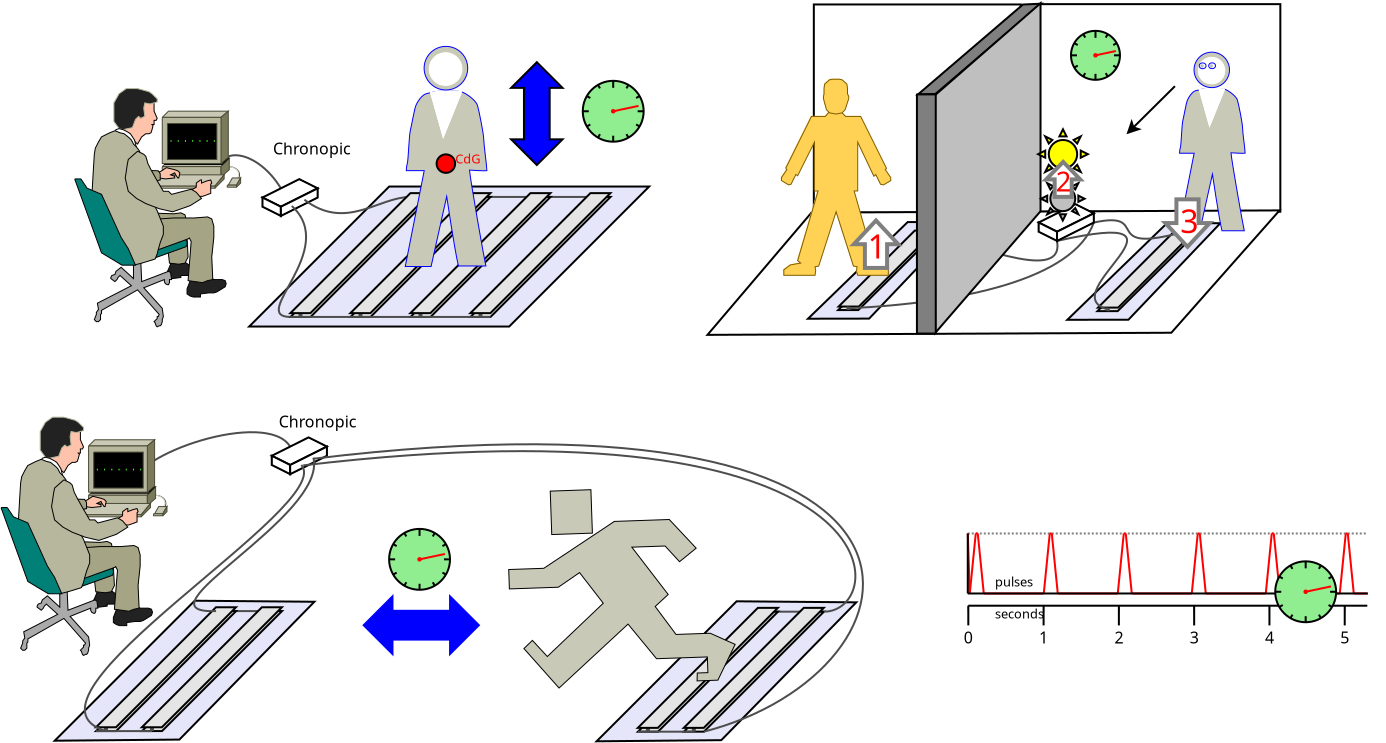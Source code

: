 <?xml version="1.0" encoding="UTF-8"?>
<dia:diagram xmlns:dia="http://www.lysator.liu.se/~alla/dia/">
  <dia:layer name="Fons" visible="true">
    <dia:group>
      <dia:object type="chronogram - reference" version="0" id="O0">
        <dia:attribute name="obj_pos">
          <dia:point val="57.084,29.579"/>
        </dia:attribute>
        <dia:attribute name="obj_bb">
          <dia:rectangle val="56.16,29.529;77.96,31.616"/>
        </dia:attribute>
        <dia:attribute name="elem_corner">
          <dia:point val="57.084,29.579"/>
        </dia:attribute>
        <dia:attribute name="elem_width">
          <dia:real val="19.95"/>
        </dia:attribute>
        <dia:attribute name="elem_height">
          <dia:real val="0.986"/>
        </dia:attribute>
        <dia:attribute name="start_time">
          <dia:real val="0"/>
        </dia:attribute>
        <dia:attribute name="end_time">
          <dia:real val="5.3"/>
        </dia:attribute>
        <dia:attribute name="time_step">
          <dia:real val="1"/>
        </dia:attribute>
        <dia:attribute name="time_lstep">
          <dia:real val="1"/>
        </dia:attribute>
        <dia:attribute name="color">
          <dia:color val="#000000"/>
        </dia:attribute>
        <dia:attribute name="main_lwidth">
          <dia:real val="0.1"/>
        </dia:attribute>
        <dia:attribute name="light_lwidth">
          <dia:real val="0.05"/>
        </dia:attribute>
        <dia:attribute name="font">
          <dia:font family="sans" style="0" name="Helvetica"/>
        </dia:attribute>
        <dia:attribute name="font_size">
          <dia:real val="1"/>
        </dia:attribute>
        <dia:attribute name="font_color">
          <dia:color val="#000000"/>
        </dia:attribute>
      </dia:object>
      <dia:object type="chronogram - line" version="0" id="O1">
        <dia:attribute name="obj_pos">
          <dia:point val="57.057,25.968"/>
        </dia:attribute>
        <dia:attribute name="obj_bb">
          <dia:rectangle val="57.007,25.918;77.107,29.118"/>
        </dia:attribute>
        <dia:attribute name="elem_corner">
          <dia:point val="57.057,25.968"/>
        </dia:attribute>
        <dia:attribute name="elem_width">
          <dia:real val="20"/>
        </dia:attribute>
        <dia:attribute name="elem_height">
          <dia:real val="3"/>
        </dia:attribute>
        <dia:attribute name="name">
          <dia:string>##</dia:string>
        </dia:attribute>
        <dia:attribute name="events">
          <dia:string>#@ -,2 (,1)3(,1)3(,1)3(,1)3(,1)3(,1)#</dia:string>
        </dia:attribute>
        <dia:attribute name="start_time">
          <dia:real val="0"/>
        </dia:attribute>
        <dia:attribute name="end_time">
          <dia:real val="20"/>
        </dia:attribute>
        <dia:attribute name="rise_time">
          <dia:real val="0.3"/>
        </dia:attribute>
        <dia:attribute name="fall_time">
          <dia:real val="0.3"/>
        </dia:attribute>
        <dia:attribute name="multibit">
          <dia:boolean val="false"/>
        </dia:attribute>
        <dia:attribute name="data_color">
          <dia:color val="#ff0000"/>
        </dia:attribute>
        <dia:attribute name="data_lwidth">
          <dia:real val="0.1"/>
        </dia:attribute>
        <dia:attribute name="color">
          <dia:color val="#000000"/>
        </dia:attribute>
        <dia:attribute name="main_lwidth">
          <dia:real val="0.1"/>
        </dia:attribute>
        <dia:attribute name="font">
          <dia:font family="sans" style="0" name="Helvetica"/>
        </dia:attribute>
        <dia:attribute name="font_size">
          <dia:real val="0.1"/>
        </dia:attribute>
        <dia:attribute name="font_color">
          <dia:color val="#000000"/>
        </dia:attribute>
      </dia:object>
      <dia:object type="Misc - Analog Clock" version="0" id="O2">
        <dia:attribute name="obj_pos">
          <dia:point val="72.43,27.082"/>
        </dia:attribute>
        <dia:attribute name="obj_bb">
          <dia:rectangle val="72.38,27.032;75.523,30.734"/>
        </dia:attribute>
        <dia:attribute name="elem_corner">
          <dia:point val="72.43,27.082"/>
        </dia:attribute>
        <dia:attribute name="elem_width">
          <dia:real val="3.044"/>
        </dia:attribute>
        <dia:attribute name="elem_height">
          <dia:real val="3.602"/>
        </dia:attribute>
        <dia:attribute name="line_width">
          <dia:real val="0.1"/>
        </dia:attribute>
        <dia:attribute name="line_colour">
          <dia:color val="#000000"/>
        </dia:attribute>
        <dia:attribute name="fill_colour">
          <dia:color val="#90ee90"/>
        </dia:attribute>
        <dia:attribute name="show_background">
          <dia:boolean val="true"/>
        </dia:attribute>
        <dia:attribute name="arrow_colour">
          <dia:color val="#90ee90"/>
        </dia:attribute>
        <dia:attribute name="arrow_line_width">
          <dia:real val="0.1"/>
        </dia:attribute>
        <dia:attribute name="sec_arrow_colour">
          <dia:color val="#ff0000"/>
        </dia:attribute>
        <dia:attribute name="sec_arrow_line_width">
          <dia:real val="0.1"/>
        </dia:attribute>
        <dia:attribute name="show_ticks">
          <dia:boolean val="true"/>
        </dia:attribute>
      </dia:object>
      <dia:object type="Standard - Text" version="1" id="O3">
        <dia:attribute name="obj_pos">
          <dia:point val="58.413,28.618"/>
        </dia:attribute>
        <dia:attribute name="obj_bb">
          <dia:rectangle val="58.413,28.068;61.063,30.618"/>
        </dia:attribute>
        <dia:attribute name="text">
          <dia:composite type="text">
            <dia:attribute name="string">
              <dia:string>#pulses

seconds#</dia:string>
            </dia:attribute>
            <dia:attribute name="font">
              <dia:font family="sans" style="0" name="Helvetica"/>
            </dia:attribute>
            <dia:attribute name="height">
              <dia:real val="0.8"/>
            </dia:attribute>
            <dia:attribute name="pos">
              <dia:point val="58.413,28.618"/>
            </dia:attribute>
            <dia:attribute name="color">
              <dia:color val="#000000"/>
            </dia:attribute>
            <dia:attribute name="alignment">
              <dia:enum val="0"/>
            </dia:attribute>
          </dia:composite>
        </dia:attribute>
        <dia:attribute name="valign">
          <dia:enum val="3"/>
        </dia:attribute>
      </dia:object>
    </dia:group>
    <dia:group>
      <dia:group>
        <dia:object type="Standard - Polygon" version="0" id="O4">
          <dia:attribute name="obj_pos">
            <dia:point val="45.498,29.359"/>
          </dia:attribute>
          <dia:attribute name="obj_bb">
            <dia:rectangle val="38.377,29.309;51.6,36.41"/>
          </dia:attribute>
          <dia:attribute name="poly_points">
            <dia:point val="45.498,29.359"/>
            <dia:point val="51.482,29.411"/>
            <dia:point val="44.733,36.302"/>
            <dia:point val="38.498,36.359"/>
          </dia:attribute>
          <dia:attribute name="inner_color">
            <dia:color val="#e6e6fa"/>
          </dia:attribute>
          <dia:attribute name="show_background">
            <dia:boolean val="true"/>
          </dia:attribute>
        </dia:object>
        <dia:object type="Standard - Line" version="0" id="O5">
          <dia:attribute name="obj_pos">
            <dia:point val="49.863,29.878"/>
          </dia:attribute>
          <dia:attribute name="obj_bb">
            <dia:rectangle val="46.518,29.828;49.913,29.928"/>
          </dia:attribute>
          <dia:attribute name="conn_endpoints">
            <dia:point val="49.863,29.878"/>
            <dia:point val="46.568,29.878"/>
          </dia:attribute>
          <dia:attribute name="numcp">
            <dia:int val="1"/>
          </dia:attribute>
          <dia:attribute name="line_color">
            <dia:color val="#4d4d4d"/>
          </dia:attribute>
          <dia:connections>
            <dia:connection handle="0" to="O9" connection="2"/>
            <dia:connection handle="1" to="O6" connection="0"/>
          </dia:connections>
        </dia:object>
        <dia:object type="Standard - Polygon" version="0" id="O6">
          <dia:attribute name="obj_pos">
            <dia:point val="46.568,29.878"/>
          </dia:attribute>
          <dia:attribute name="obj_bb">
            <dia:rectangle val="40.447,29.828;47.688,35.928"/>
          </dia:attribute>
          <dia:attribute name="poly_points">
            <dia:point val="46.568,29.878"/>
            <dia:point val="47.568,29.878"/>
            <dia:point val="41.568,35.878"/>
            <dia:point val="40.568,35.878"/>
          </dia:attribute>
          <dia:attribute name="inner_color">
            <dia:color val="#e5e5e5"/>
          </dia:attribute>
          <dia:attribute name="show_background">
            <dia:boolean val="true"/>
          </dia:attribute>
        </dia:object>
        <dia:object type="Standard - Line" version="0" id="O7">
          <dia:attribute name="obj_pos">
            <dia:point val="41.062,35.686"/>
          </dia:attribute>
          <dia:attribute name="obj_bb">
            <dia:rectangle val="40.959,35.583;41.171,35.981"/>
          </dia:attribute>
          <dia:attribute name="conn_endpoints">
            <dia:point val="41.062,35.686"/>
            <dia:point val="41.068,35.878"/>
          </dia:attribute>
          <dia:attribute name="numcp">
            <dia:int val="1"/>
          </dia:attribute>
          <dia:attribute name="line_color">
            <dia:color val="#4d4d4d"/>
          </dia:attribute>
          <dia:attribute name="line_width">
            <dia:real val="0.2"/>
          </dia:attribute>
          <dia:connections>
            <dia:connection handle="0" to="O8" connection="5"/>
            <dia:connection handle="1" to="O6" connection="5"/>
          </dia:connections>
        </dia:object>
        <dia:object type="Standard - Polygon" version="0" id="O8">
          <dia:attribute name="obj_pos">
            <dia:point val="46.562,29.686"/>
          </dia:attribute>
          <dia:attribute name="obj_bb">
            <dia:rectangle val="40.441,29.636;47.682,35.736"/>
          </dia:attribute>
          <dia:attribute name="poly_points">
            <dia:point val="46.562,29.686"/>
            <dia:point val="47.562,29.686"/>
            <dia:point val="41.562,35.686"/>
            <dia:point val="40.562,35.686"/>
          </dia:attribute>
          <dia:attribute name="inner_color">
            <dia:color val="#e5e5e5"/>
          </dia:attribute>
          <dia:attribute name="show_background">
            <dia:boolean val="true"/>
          </dia:attribute>
        </dia:object>
        <dia:object type="Standard - Polygon" version="0" id="O9">
          <dia:attribute name="obj_pos">
            <dia:point val="48.863,29.878"/>
          </dia:attribute>
          <dia:attribute name="obj_bb">
            <dia:rectangle val="42.742,29.828;49.984,35.928"/>
          </dia:attribute>
          <dia:attribute name="poly_points">
            <dia:point val="48.863,29.878"/>
            <dia:point val="49.863,29.878"/>
            <dia:point val="43.863,35.878"/>
            <dia:point val="42.863,35.878"/>
          </dia:attribute>
          <dia:attribute name="inner_color">
            <dia:color val="#e5e5e5"/>
          </dia:attribute>
          <dia:attribute name="show_background">
            <dia:boolean val="true"/>
          </dia:attribute>
        </dia:object>
        <dia:object type="Standard - Line" version="0" id="O10">
          <dia:attribute name="obj_pos">
            <dia:point val="43.363,35.878"/>
          </dia:attribute>
          <dia:attribute name="obj_bb">
            <dia:rectangle val="40.518,35.828;43.413,35.928"/>
          </dia:attribute>
          <dia:attribute name="conn_endpoints">
            <dia:point val="43.363,35.878"/>
            <dia:point val="40.568,35.878"/>
          </dia:attribute>
          <dia:attribute name="numcp">
            <dia:int val="1"/>
          </dia:attribute>
          <dia:attribute name="line_color">
            <dia:color val="#4d4d4d"/>
          </dia:attribute>
          <dia:connections>
            <dia:connection handle="0" to="O9" connection="5"/>
            <dia:connection handle="1" to="O6" connection="6"/>
          </dia:connections>
        </dia:object>
        <dia:object type="Standard - Line" version="0" id="O11">
          <dia:attribute name="obj_pos">
            <dia:point val="43.357,35.686"/>
          </dia:attribute>
          <dia:attribute name="obj_bb">
            <dia:rectangle val="43.254,35.583;43.466,35.981"/>
          </dia:attribute>
          <dia:attribute name="conn_endpoints">
            <dia:point val="43.357,35.686"/>
            <dia:point val="43.363,35.878"/>
          </dia:attribute>
          <dia:attribute name="numcp">
            <dia:int val="1"/>
          </dia:attribute>
          <dia:attribute name="line_color">
            <dia:color val="#4d4d4d"/>
          </dia:attribute>
          <dia:attribute name="line_width">
            <dia:real val="0.2"/>
          </dia:attribute>
          <dia:connections>
            <dia:connection handle="0" to="O12" connection="5"/>
            <dia:connection handle="1" to="O9" connection="5"/>
          </dia:connections>
        </dia:object>
        <dia:object type="Standard - Polygon" version="0" id="O12">
          <dia:attribute name="obj_pos">
            <dia:point val="48.857,29.686"/>
          </dia:attribute>
          <dia:attribute name="obj_bb">
            <dia:rectangle val="42.736,29.636;49.978,35.736"/>
          </dia:attribute>
          <dia:attribute name="poly_points">
            <dia:point val="48.857,29.686"/>
            <dia:point val="49.857,29.686"/>
            <dia:point val="43.857,35.686"/>
            <dia:point val="42.857,35.686"/>
          </dia:attribute>
          <dia:attribute name="inner_color">
            <dia:color val="#e5e5e5"/>
          </dia:attribute>
          <dia:attribute name="show_background">
            <dia:boolean val="true"/>
          </dia:attribute>
        </dia:object>
      </dia:group>
      <dia:object type="Standard - BezierLine" version="0" id="O13">
        <dia:attribute name="obj_pos">
          <dia:point val="23.175,21.624"/>
        </dia:attribute>
        <dia:attribute name="obj_bb">
          <dia:rectangle val="14.664,20.859;23.244,24.032"/>
        </dia:attribute>
        <dia:attribute name="bez_points">
          <dia:point val="23.175,21.624"/>
          <dia:point val="22.027,19.728"/>
          <dia:point val="15.164,21.982"/>
          <dia:point val="15.164,23.982"/>
        </dia:attribute>
        <dia:attribute name="corner_types">
          <dia:enum val="0"/>
          <dia:enum val="0"/>
        </dia:attribute>
        <dia:attribute name="line_color">
          <dia:color val="#4d4d4d"/>
        </dia:attribute>
        <dia:attribute name="end_arrow">
          <dia:enum val="18"/>
        </dia:attribute>
        <dia:attribute name="end_arrow_length">
          <dia:real val="0.5"/>
        </dia:attribute>
        <dia:attribute name="end_arrow_width">
          <dia:real val="0.5"/>
        </dia:attribute>
        <dia:connections>
          <dia:connection handle="0" to="O16" connection="6"/>
        </dia:connections>
      </dia:object>
      <dia:object type="Cisco - PC Man" version="0" id="O14">
        <dia:attribute name="obj_pos">
          <dia:point val="8.72,20.154"/>
        </dia:attribute>
        <dia:attribute name="obj_bb">
          <dia:rectangle val="8.719,20.153;17.017,32.066"/>
        </dia:attribute>
        <dia:attribute name="elem_corner">
          <dia:point val="8.72,20.154"/>
        </dia:attribute>
        <dia:attribute name="elem_width">
          <dia:real val="8.296"/>
        </dia:attribute>
        <dia:attribute name="elem_height">
          <dia:real val="11.912"/>
        </dia:attribute>
        <dia:attribute name="line_width">
          <dia:real val="0.1"/>
        </dia:attribute>
        <dia:attribute name="line_colour">
          <dia:color val="#000000"/>
        </dia:attribute>
        <dia:attribute name="fill_colour">
          <dia:color val="#ffffff"/>
        </dia:attribute>
        <dia:attribute name="show_background">
          <dia:boolean val="true"/>
        </dia:attribute>
        <dia:attribute name="line_style">
          <dia:enum val="0"/>
          <dia:real val="1"/>
        </dia:attribute>
        <dia:attribute name="flip_horizontal">
          <dia:boolean val="false"/>
        </dia:attribute>
        <dia:attribute name="flip_vertical">
          <dia:boolean val="false"/>
        </dia:attribute>
      </dia:object>
      <dia:object type="Standard - Text" version="1" id="O15">
        <dia:attribute name="obj_pos">
          <dia:point val="22.612,20.664"/>
        </dia:attribute>
        <dia:attribute name="obj_bb">
          <dia:rectangle val="22.612,19.964;26.196,21.164"/>
        </dia:attribute>
        <dia:attribute name="text">
          <dia:composite type="text">
            <dia:attribute name="string">
              <dia:string>#Chronopic#</dia:string>
            </dia:attribute>
            <dia:attribute name="font">
              <dia:font family="sans" style="0" name="Helvetica"/>
            </dia:attribute>
            <dia:attribute name="height">
              <dia:real val="1"/>
            </dia:attribute>
            <dia:attribute name="pos">
              <dia:point val="22.612,20.664"/>
            </dia:attribute>
            <dia:attribute name="color">
              <dia:color val="#000000"/>
            </dia:attribute>
            <dia:attribute name="alignment">
              <dia:enum val="0"/>
            </dia:attribute>
          </dia:composite>
        </dia:attribute>
        <dia:attribute name="valign">
          <dia:enum val="3"/>
        </dia:attribute>
      </dia:object>
      <dia:object type="Block4" version="0" id="O16">
        <dia:attribute name="obj_pos">
          <dia:point val="22.256,21.164"/>
        </dia:attribute>
        <dia:attribute name="obj_bb">
          <dia:rectangle val="22.144,21.108;25.126,23.084"/>
        </dia:attribute>
        <dia:attribute name="elem_corner">
          <dia:point val="22.256,21.164"/>
        </dia:attribute>
        <dia:attribute name="elem_width">
          <dia:real val="2.759"/>
        </dia:attribute>
        <dia:attribute name="elem_height">
          <dia:real val="1.839"/>
        </dia:attribute>
        <dia:attribute name="line_width">
          <dia:real val="0.1"/>
        </dia:attribute>
        <dia:attribute name="line_colour">
          <dia:color val="#000000"/>
        </dia:attribute>
        <dia:attribute name="fill_colour">
          <dia:color val="#ffffff"/>
        </dia:attribute>
        <dia:attribute name="show_background">
          <dia:boolean val="true"/>
        </dia:attribute>
        <dia:attribute name="line_style">
          <dia:enum val="0"/>
          <dia:real val="1"/>
        </dia:attribute>
        <dia:attribute name="flip_horizontal">
          <dia:boolean val="false"/>
        </dia:attribute>
        <dia:attribute name="flip_vertical">
          <dia:boolean val="false"/>
        </dia:attribute>
      </dia:object>
      <dia:object type="Geometric - Left-Right Arrow" version="0" id="O17">
        <dia:attribute name="obj_pos">
          <dia:point val="26.852,29.115"/>
        </dia:attribute>
        <dia:attribute name="obj_bb">
          <dia:rectangle val="26.782,28.994;32.682,32.115"/>
        </dia:attribute>
        <dia:attribute name="elem_corner">
          <dia:point val="26.852,29.115"/>
        </dia:attribute>
        <dia:attribute name="elem_width">
          <dia:real val="5.759"/>
        </dia:attribute>
        <dia:attribute name="elem_height">
          <dia:real val="2.879"/>
        </dia:attribute>
        <dia:attribute name="line_width">
          <dia:real val="0.1"/>
        </dia:attribute>
        <dia:attribute name="line_colour">
          <dia:color val="#0000ff"/>
        </dia:attribute>
        <dia:attribute name="fill_colour">
          <dia:color val="#0000ff"/>
        </dia:attribute>
        <dia:attribute name="show_background">
          <dia:boolean val="true"/>
        </dia:attribute>
        <dia:attribute name="line_style">
          <dia:enum val="0"/>
          <dia:real val="1"/>
        </dia:attribute>
        <dia:attribute name="flip_horizontal">
          <dia:boolean val="false"/>
        </dia:attribute>
        <dia:attribute name="flip_vertical">
          <dia:boolean val="false"/>
        </dia:attribute>
      </dia:object>
      <dia:object type="Misc - Analog Clock" version="0" id="O18">
        <dia:attribute name="obj_pos">
          <dia:point val="28.124,25.46"/>
        </dia:attribute>
        <dia:attribute name="obj_bb">
          <dia:rectangle val="28.074,25.41;31.218,29.112"/>
        </dia:attribute>
        <dia:attribute name="elem_corner">
          <dia:point val="28.124,25.46"/>
        </dia:attribute>
        <dia:attribute name="elem_width">
          <dia:real val="3.044"/>
        </dia:attribute>
        <dia:attribute name="elem_height">
          <dia:real val="3.602"/>
        </dia:attribute>
        <dia:attribute name="line_width">
          <dia:real val="0.1"/>
        </dia:attribute>
        <dia:attribute name="line_colour">
          <dia:color val="#000000"/>
        </dia:attribute>
        <dia:attribute name="fill_colour">
          <dia:color val="#90ee90"/>
        </dia:attribute>
        <dia:attribute name="show_background">
          <dia:boolean val="true"/>
        </dia:attribute>
        <dia:attribute name="arrow_colour">
          <dia:color val="#90ee90"/>
        </dia:attribute>
        <dia:attribute name="arrow_line_width">
          <dia:real val="0.1"/>
        </dia:attribute>
        <dia:attribute name="sec_arrow_colour">
          <dia:color val="#ff0000"/>
        </dia:attribute>
        <dia:attribute name="sec_arrow_line_width">
          <dia:real val="0.1"/>
        </dia:attribute>
        <dia:attribute name="show_ticks">
          <dia:boolean val="true"/>
        </dia:attribute>
      </dia:object>
      <dia:object type="Cisco - Telecommuter" version="0" id="O19">
        <dia:attribute name="obj_pos">
          <dia:point val="34.104,23.779"/>
        </dia:attribute>
        <dia:attribute name="obj_bb">
          <dia:rectangle val="34.104,23.779;45.706,33.695"/>
        </dia:attribute>
        <dia:attribute name="elem_corner">
          <dia:point val="34.104,23.779"/>
        </dia:attribute>
        <dia:attribute name="elem_width">
          <dia:real val="11.602"/>
        </dia:attribute>
        <dia:attribute name="elem_height">
          <dia:real val="9.916"/>
        </dia:attribute>
        <dia:attribute name="line_width">
          <dia:real val="0.1"/>
        </dia:attribute>
        <dia:attribute name="line_colour">
          <dia:color val="#0000ff"/>
        </dia:attribute>
        <dia:attribute name="fill_colour">
          <dia:color val="#ffffff"/>
        </dia:attribute>
        <dia:attribute name="show_background">
          <dia:boolean val="true"/>
        </dia:attribute>
        <dia:attribute name="line_style">
          <dia:enum val="0"/>
          <dia:real val="1"/>
        </dia:attribute>
        <dia:attribute name="flip_horizontal">
          <dia:boolean val="true"/>
        </dia:attribute>
        <dia:attribute name="flip_vertical">
          <dia:boolean val="false"/>
        </dia:attribute>
      </dia:object>
      <dia:object type="Standard - Polygon" version="0" id="O20">
        <dia:attribute name="obj_pos">
          <dia:point val="44.722,26.054"/>
        </dia:attribute>
        <dia:attribute name="obj_bb">
          <dia:rectangle val="41.729,25.983;46.626,30.102"/>
        </dia:attribute>
        <dia:attribute name="poly_points">
          <dia:point val="44.722,26.054"/>
          <dia:point val="46.55,28.49"/>
          <dia:point val="43.227,30.041"/>
          <dia:point val="41.801,28.37"/>
        </dia:attribute>
        <dia:attribute name="line_color">
          <dia:color val="#ffffff"/>
        </dia:attribute>
        <dia:attribute name="show_background">
          <dia:boolean val="true"/>
        </dia:attribute>
      </dia:object>
      <dia:group>
        <dia:object type="Standard - Polygon" version="0" id="O21">
          <dia:attribute name="obj_pos">
            <dia:point val="18.403,29.33"/>
          </dia:attribute>
          <dia:attribute name="obj_bb">
            <dia:rectangle val="11.281,29.28;24.505,36.381"/>
          </dia:attribute>
          <dia:attribute name="poly_points">
            <dia:point val="18.403,29.33"/>
            <dia:point val="24.387,29.382"/>
            <dia:point val="17.638,36.273"/>
            <dia:point val="11.403,36.33"/>
          </dia:attribute>
          <dia:attribute name="inner_color">
            <dia:color val="#e6e6fa"/>
          </dia:attribute>
          <dia:attribute name="show_background">
            <dia:boolean val="true"/>
          </dia:attribute>
        </dia:object>
        <dia:object type="Standard - Line" version="0" id="O22">
          <dia:attribute name="obj_pos">
            <dia:point val="22.768,29.849"/>
          </dia:attribute>
          <dia:attribute name="obj_bb">
            <dia:rectangle val="19.422,29.799;22.818,29.899"/>
          </dia:attribute>
          <dia:attribute name="conn_endpoints">
            <dia:point val="22.768,29.849"/>
            <dia:point val="19.472,29.849"/>
          </dia:attribute>
          <dia:attribute name="numcp">
            <dia:int val="1"/>
          </dia:attribute>
          <dia:attribute name="line_color">
            <dia:color val="#4d4d4d"/>
          </dia:attribute>
          <dia:connections>
            <dia:connection handle="0" to="O26" connection="2"/>
            <dia:connection handle="1" to="O23" connection="0"/>
          </dia:connections>
        </dia:object>
        <dia:object type="Standard - Polygon" version="0" id="O23">
          <dia:attribute name="obj_pos">
            <dia:point val="19.472,29.849"/>
          </dia:attribute>
          <dia:attribute name="obj_bb">
            <dia:rectangle val="13.352,29.799;20.593,35.899"/>
          </dia:attribute>
          <dia:attribute name="poly_points">
            <dia:point val="19.472,29.849"/>
            <dia:point val="20.472,29.849"/>
            <dia:point val="14.472,35.849"/>
            <dia:point val="13.472,35.849"/>
          </dia:attribute>
          <dia:attribute name="inner_color">
            <dia:color val="#e5e5e5"/>
          </dia:attribute>
          <dia:attribute name="show_background">
            <dia:boolean val="true"/>
          </dia:attribute>
        </dia:object>
        <dia:object type="Standard - Line" version="0" id="O24">
          <dia:attribute name="obj_pos">
            <dia:point val="13.966,35.658"/>
          </dia:attribute>
          <dia:attribute name="obj_bb">
            <dia:rectangle val="13.863,35.555;14.075,35.952"/>
          </dia:attribute>
          <dia:attribute name="conn_endpoints">
            <dia:point val="13.966,35.658"/>
            <dia:point val="13.972,35.849"/>
          </dia:attribute>
          <dia:attribute name="numcp">
            <dia:int val="1"/>
          </dia:attribute>
          <dia:attribute name="line_color">
            <dia:color val="#4d4d4d"/>
          </dia:attribute>
          <dia:attribute name="line_width">
            <dia:real val="0.2"/>
          </dia:attribute>
          <dia:connections>
            <dia:connection handle="0" to="O25" connection="5"/>
            <dia:connection handle="1" to="O23" connection="5"/>
          </dia:connections>
        </dia:object>
        <dia:object type="Standard - Polygon" version="0" id="O25">
          <dia:attribute name="obj_pos">
            <dia:point val="19.466,29.658"/>
          </dia:attribute>
          <dia:attribute name="obj_bb">
            <dia:rectangle val="13.346,29.608;20.587,35.708"/>
          </dia:attribute>
          <dia:attribute name="poly_points">
            <dia:point val="19.466,29.658"/>
            <dia:point val="20.466,29.658"/>
            <dia:point val="14.466,35.658"/>
            <dia:point val="13.466,35.658"/>
          </dia:attribute>
          <dia:attribute name="inner_color">
            <dia:color val="#e5e5e5"/>
          </dia:attribute>
          <dia:attribute name="show_background">
            <dia:boolean val="true"/>
          </dia:attribute>
        </dia:object>
        <dia:object type="Standard - Polygon" version="0" id="O26">
          <dia:attribute name="obj_pos">
            <dia:point val="21.768,29.849"/>
          </dia:attribute>
          <dia:attribute name="obj_bb">
            <dia:rectangle val="15.647,29.799;22.888,35.899"/>
          </dia:attribute>
          <dia:attribute name="poly_points">
            <dia:point val="21.768,29.849"/>
            <dia:point val="22.768,29.849"/>
            <dia:point val="16.768,35.849"/>
            <dia:point val="15.768,35.849"/>
          </dia:attribute>
          <dia:attribute name="inner_color">
            <dia:color val="#e5e5e5"/>
          </dia:attribute>
          <dia:attribute name="show_background">
            <dia:boolean val="true"/>
          </dia:attribute>
        </dia:object>
        <dia:object type="Standard - Line" version="0" id="O27">
          <dia:attribute name="obj_pos">
            <dia:point val="16.268,35.849"/>
          </dia:attribute>
          <dia:attribute name="obj_bb">
            <dia:rectangle val="13.422,35.799;16.318,35.899"/>
          </dia:attribute>
          <dia:attribute name="conn_endpoints">
            <dia:point val="16.268,35.849"/>
            <dia:point val="13.472,35.849"/>
          </dia:attribute>
          <dia:attribute name="numcp">
            <dia:int val="1"/>
          </dia:attribute>
          <dia:attribute name="line_color">
            <dia:color val="#4d4d4d"/>
          </dia:attribute>
          <dia:connections>
            <dia:connection handle="0" to="O26" connection="5"/>
            <dia:connection handle="1" to="O23" connection="6"/>
          </dia:connections>
        </dia:object>
        <dia:object type="Standard - Line" version="0" id="O28">
          <dia:attribute name="obj_pos">
            <dia:point val="16.262,35.658"/>
          </dia:attribute>
          <dia:attribute name="obj_bb">
            <dia:rectangle val="16.159,35.554;16.371,35.952"/>
          </dia:attribute>
          <dia:attribute name="conn_endpoints">
            <dia:point val="16.262,35.658"/>
            <dia:point val="16.268,35.849"/>
          </dia:attribute>
          <dia:attribute name="numcp">
            <dia:int val="1"/>
          </dia:attribute>
          <dia:attribute name="line_color">
            <dia:color val="#4d4d4d"/>
          </dia:attribute>
          <dia:attribute name="line_width">
            <dia:real val="0.2"/>
          </dia:attribute>
          <dia:connections>
            <dia:connection handle="0" to="O29" connection="5"/>
            <dia:connection handle="1" to="O26" connection="5"/>
          </dia:connections>
        </dia:object>
        <dia:object type="Standard - Polygon" version="0" id="O29">
          <dia:attribute name="obj_pos">
            <dia:point val="21.762,29.658"/>
          </dia:attribute>
          <dia:attribute name="obj_bb">
            <dia:rectangle val="15.641,29.608;22.882,35.708"/>
          </dia:attribute>
          <dia:attribute name="poly_points">
            <dia:point val="21.762,29.658"/>
            <dia:point val="22.762,29.658"/>
            <dia:point val="16.762,35.658"/>
            <dia:point val="15.762,35.658"/>
          </dia:attribute>
          <dia:attribute name="inner_color">
            <dia:color val="#e5e5e5"/>
          </dia:attribute>
          <dia:attribute name="show_background">
            <dia:boolean val="true"/>
          </dia:attribute>
        </dia:object>
      </dia:group>
      <dia:object type="Standard - BezierLine" version="0" id="O30">
        <dia:attribute name="obj_pos">
          <dia:point val="49.863,29.878"/>
        </dia:attribute>
        <dia:attribute name="obj_bb">
          <dia:rectangle val="23.775,21.801;51.488,29.928"/>
        </dia:attribute>
        <dia:attribute name="bez_points">
          <dia:point val="49.863,29.878"/>
          <dia:point val="53.222,29.89"/>
          <dia:point val="53.845,19.016"/>
          <dia:point val="23.831,22.562"/>
        </dia:attribute>
        <dia:attribute name="corner_types">
          <dia:enum val="0"/>
          <dia:enum val="0"/>
        </dia:attribute>
        <dia:attribute name="line_color">
          <dia:color val="#4d4d4d"/>
        </dia:attribute>
      </dia:object>
      <dia:object type="Standard - BezierLine" version="0" id="O31">
        <dia:attribute name="obj_pos">
          <dia:point val="43.863,35.878"/>
        </dia:attribute>
        <dia:attribute name="obj_bb">
          <dia:rectangle val="24.27,21.457;51.866,35.938"/>
        </dia:attribute>
        <dia:attribute name="bez_points">
          <dia:point val="43.863,35.878"/>
          <dia:point val="55.412,32.91"/>
          <dia:point val="58.493,18.092"/>
          <dia:point val="24.326,22.232"/>
        </dia:attribute>
        <dia:attribute name="corner_types">
          <dia:enum val="0"/>
          <dia:enum val="0"/>
        </dia:attribute>
        <dia:attribute name="line_color">
          <dia:color val="#4d4d4d"/>
        </dia:attribute>
      </dia:object>
      <dia:object type="Standard - BezierLine" version="0" id="O32">
        <dia:attribute name="obj_pos">
          <dia:point val="19.472,29.849"/>
        </dia:attribute>
        <dia:attribute name="obj_bb">
          <dia:rectangle val="18.327,22.119;24.425,29.902"/>
        </dia:attribute>
        <dia:attribute name="bez_points">
          <dia:point val="19.472,29.849"/>
          <dia:point val="15.154,29.999"/>
          <dia:point val="25.046,25.135"/>
          <dia:point val="24.339,22.18"/>
        </dia:attribute>
        <dia:attribute name="corner_types">
          <dia:enum val="0"/>
          <dia:enum val="0"/>
        </dia:attribute>
        <dia:attribute name="line_color">
          <dia:color val="#4d4d4d"/>
        </dia:attribute>
      </dia:object>
      <dia:object type="Standard - BezierLine" version="0" id="O33">
        <dia:attribute name="obj_pos">
          <dia:point val="13.972,35.849"/>
        </dia:attribute>
        <dia:attribute name="obj_bb">
          <dia:rectangle val="12.86,22.471;23.921,35.911"/>
        </dia:attribute>
        <dia:attribute name="bez_points">
          <dia:point val="13.972,35.849"/>
          <dia:point val="8.583,34.241"/>
          <dia:point val="25.548,24.597"/>
          <dia:point val="23.735,22.542"/>
        </dia:attribute>
        <dia:attribute name="corner_types">
          <dia:enum val="0"/>
          <dia:enum val="0"/>
        </dia:attribute>
        <dia:attribute name="line_color">
          <dia:color val="#4d4d4d"/>
        </dia:attribute>
      </dia:object>
    </dia:group>
    <dia:group>
      <dia:object type="Standard - BezierLine" version="0" id="O34">
        <dia:attribute name="obj_pos">
          <dia:point val="22.712,8.71"/>
        </dia:attribute>
        <dia:attribute name="obj_bb">
          <dia:rectangle val="19.01,7.049;22.78,8.779"/>
        </dia:attribute>
        <dia:attribute name="bez_points">
          <dia:point val="22.712,8.71"/>
          <dia:point val="21.563,6.815"/>
          <dia:point val="19.51,6.43"/>
          <dia:point val="19.51,8.43"/>
        </dia:attribute>
        <dia:attribute name="corner_types">
          <dia:enum val="0"/>
          <dia:enum val="0"/>
        </dia:attribute>
        <dia:attribute name="line_color">
          <dia:color val="#4d4d4d"/>
        </dia:attribute>
        <dia:attribute name="end_arrow">
          <dia:enum val="18"/>
        </dia:attribute>
        <dia:attribute name="end_arrow_length">
          <dia:real val="0.5"/>
        </dia:attribute>
        <dia:attribute name="end_arrow_width">
          <dia:real val="0.5"/>
        </dia:attribute>
        <dia:connections>
          <dia:connection handle="0" to="O37" connection="6"/>
        </dia:connections>
      </dia:object>
      <dia:object type="Cisco - PC Man" version="0" id="O35">
        <dia:attribute name="obj_pos">
          <dia:point val="12.404,3.724"/>
        </dia:attribute>
        <dia:attribute name="obj_bb">
          <dia:rectangle val="12.404,3.724;20.701,15.636"/>
        </dia:attribute>
        <dia:attribute name="elem_corner">
          <dia:point val="12.404,3.724"/>
        </dia:attribute>
        <dia:attribute name="elem_width">
          <dia:real val="8.296"/>
        </dia:attribute>
        <dia:attribute name="elem_height">
          <dia:real val="11.912"/>
        </dia:attribute>
        <dia:attribute name="line_width">
          <dia:real val="0.1"/>
        </dia:attribute>
        <dia:attribute name="line_colour">
          <dia:color val="#000000"/>
        </dia:attribute>
        <dia:attribute name="fill_colour">
          <dia:color val="#ffffff"/>
        </dia:attribute>
        <dia:attribute name="show_background">
          <dia:boolean val="true"/>
        </dia:attribute>
        <dia:attribute name="line_style">
          <dia:enum val="0"/>
          <dia:real val="1"/>
        </dia:attribute>
        <dia:attribute name="flip_horizontal">
          <dia:boolean val="false"/>
        </dia:attribute>
        <dia:attribute name="flip_vertical">
          <dia:boolean val="false"/>
        </dia:attribute>
      </dia:object>
      <dia:object type="Standard - Text" version="1" id="O36">
        <dia:attribute name="obj_pos">
          <dia:point val="22.32,7.017"/>
        </dia:attribute>
        <dia:attribute name="obj_bb">
          <dia:rectangle val="22.32,6.317;25.905,7.517"/>
        </dia:attribute>
        <dia:attribute name="text">
          <dia:composite type="text">
            <dia:attribute name="string">
              <dia:string>#Chronopic#</dia:string>
            </dia:attribute>
            <dia:attribute name="font">
              <dia:font family="sans" style="0" name="Helvetica"/>
            </dia:attribute>
            <dia:attribute name="height">
              <dia:real val="1"/>
            </dia:attribute>
            <dia:attribute name="pos">
              <dia:point val="22.32,7.017"/>
            </dia:attribute>
            <dia:attribute name="color">
              <dia:color val="#000000"/>
            </dia:attribute>
            <dia:attribute name="alignment">
              <dia:enum val="0"/>
            </dia:attribute>
          </dia:composite>
        </dia:attribute>
        <dia:attribute name="valign">
          <dia:enum val="3"/>
        </dia:attribute>
      </dia:object>
      <dia:object type="Block4" version="0" id="O37">
        <dia:attribute name="obj_pos">
          <dia:point val="21.792,8.251"/>
        </dia:attribute>
        <dia:attribute name="obj_bb">
          <dia:rectangle val="21.68,8.195;24.663,10.171"/>
        </dia:attribute>
        <dia:attribute name="elem_corner">
          <dia:point val="21.792,8.251"/>
        </dia:attribute>
        <dia:attribute name="elem_width">
          <dia:real val="2.759"/>
        </dia:attribute>
        <dia:attribute name="elem_height">
          <dia:real val="1.839"/>
        </dia:attribute>
        <dia:attribute name="line_width">
          <dia:real val="0.1"/>
        </dia:attribute>
        <dia:attribute name="line_colour">
          <dia:color val="#000000"/>
        </dia:attribute>
        <dia:attribute name="fill_colour">
          <dia:color val="#ffffff"/>
        </dia:attribute>
        <dia:attribute name="show_background">
          <dia:boolean val="true"/>
        </dia:attribute>
        <dia:attribute name="line_style">
          <dia:enum val="0"/>
          <dia:real val="1"/>
        </dia:attribute>
        <dia:attribute name="flip_horizontal">
          <dia:boolean val="false"/>
        </dia:attribute>
        <dia:attribute name="flip_vertical">
          <dia:boolean val="false"/>
        </dia:attribute>
      </dia:object>
      <dia:object type="Standard - Polygon" version="0" id="O38">
        <dia:attribute name="obj_pos">
          <dia:point val="28.126,8.622"/>
        </dia:attribute>
        <dia:attribute name="obj_bb">
          <dia:rectangle val="21.005,8.572;41.247,15.672"/>
        </dia:attribute>
        <dia:attribute name="poly_points">
          <dia:point val="28.126,8.622"/>
          <dia:point val="41.126,8.622"/>
          <dia:point val="34.126,15.622"/>
          <dia:point val="21.126,15.622"/>
        </dia:attribute>
        <dia:attribute name="inner_color">
          <dia:color val="#e6e6fa"/>
        </dia:attribute>
        <dia:attribute name="show_background">
          <dia:boolean val="true"/>
        </dia:attribute>
      </dia:object>
      <dia:object type="Standard - Line" version="0" id="O39">
        <dia:attribute name="obj_pos">
          <dia:point val="38.695,9.141"/>
        </dia:attribute>
        <dia:attribute name="obj_bb">
          <dia:rectangle val="29.145,9.091;38.745,9.191"/>
        </dia:attribute>
        <dia:attribute name="conn_endpoints">
          <dia:point val="38.695,9.141"/>
          <dia:point val="29.195,9.141"/>
        </dia:attribute>
        <dia:attribute name="numcp">
          <dia:int val="1"/>
        </dia:attribute>
        <dia:attribute name="line_color">
          <dia:color val="#4d4d4d"/>
        </dia:attribute>
        <dia:connections>
          <dia:connection handle="0" to="O45" connection="1"/>
          <dia:connection handle="1" to="O41" connection="0"/>
        </dia:connections>
      </dia:object>
      <dia:object type="Standard - BezierLine" version="0" id="O40">
        <dia:attribute name="obj_pos">
          <dia:point val="29.195,9.141"/>
        </dia:attribute>
        <dia:attribute name="obj_bb">
          <dia:rectangle val="23.817,9.091;29.245,10.002"/>
        </dia:attribute>
        <dia:attribute name="bez_points">
          <dia:point val="29.195,9.141"/>
          <dia:point val="27.587,9.141"/>
          <dia:point val="25.973,10.87"/>
          <dia:point val="23.887,9.279"/>
        </dia:attribute>
        <dia:attribute name="corner_types">
          <dia:enum val="0"/>
          <dia:enum val="0"/>
        </dia:attribute>
        <dia:attribute name="line_color">
          <dia:color val="#4d4d4d"/>
        </dia:attribute>
        <dia:connections>
          <dia:connection handle="0" to="O41" connection="0"/>
        </dia:connections>
      </dia:object>
      <dia:object type="Standard - Polygon" version="0" id="O41">
        <dia:attribute name="obj_pos">
          <dia:point val="29.195,9.141"/>
        </dia:attribute>
        <dia:attribute name="obj_bb">
          <dia:rectangle val="23.075,9.091;30.316,15.191"/>
        </dia:attribute>
        <dia:attribute name="poly_points">
          <dia:point val="29.195,9.141"/>
          <dia:point val="30.195,9.141"/>
          <dia:point val="24.195,15.141"/>
          <dia:point val="23.195,15.141"/>
        </dia:attribute>
        <dia:attribute name="inner_color">
          <dia:color val="#e5e5e5"/>
        </dia:attribute>
        <dia:attribute name="show_background">
          <dia:boolean val="true"/>
        </dia:attribute>
      </dia:object>
      <dia:object type="Standard - BezierLine" version="0" id="O42">
        <dia:attribute name="obj_pos">
          <dia:point val="23.195,15.141"/>
        </dia:attribute>
        <dia:attribute name="obj_bb">
          <dia:rectangle val="22.557,9.522;24.022,15.191"/>
        </dia:attribute>
        <dia:attribute name="bez_points">
          <dia:point val="23.195,15.141"/>
          <dia:point val="21.046,15.141"/>
          <dia:point val="25.662,11.785"/>
          <dia:point val="23.258,9.593"/>
        </dia:attribute>
        <dia:attribute name="corner_types">
          <dia:enum val="0"/>
          <dia:enum val="0"/>
        </dia:attribute>
        <dia:attribute name="line_color">
          <dia:color val="#4d4d4d"/>
        </dia:attribute>
        <dia:connections>
          <dia:connection handle="0" to="O41" connection="6"/>
        </dia:connections>
      </dia:object>
      <dia:object type="Standard - Line" version="0" id="O43">
        <dia:attribute name="obj_pos">
          <dia:point val="23.689,14.95"/>
        </dia:attribute>
        <dia:attribute name="obj_bb">
          <dia:rectangle val="23.586,14.847;23.798,15.244"/>
        </dia:attribute>
        <dia:attribute name="conn_endpoints">
          <dia:point val="23.689,14.95"/>
          <dia:point val="23.695,15.141"/>
        </dia:attribute>
        <dia:attribute name="numcp">
          <dia:int val="1"/>
        </dia:attribute>
        <dia:attribute name="line_color">
          <dia:color val="#4d4d4d"/>
        </dia:attribute>
        <dia:attribute name="line_width">
          <dia:real val="0.2"/>
        </dia:attribute>
        <dia:connections>
          <dia:connection handle="0" to="O44" connection="5"/>
          <dia:connection handle="1" to="O41" connection="5"/>
        </dia:connections>
      </dia:object>
      <dia:object type="Standard - Polygon" version="0" id="O44">
        <dia:attribute name="obj_pos">
          <dia:point val="29.189,8.95"/>
        </dia:attribute>
        <dia:attribute name="obj_bb">
          <dia:rectangle val="23.069,8.9;30.31,15.0"/>
        </dia:attribute>
        <dia:attribute name="poly_points">
          <dia:point val="29.189,8.95"/>
          <dia:point val="30.189,8.95"/>
          <dia:point val="24.189,14.95"/>
          <dia:point val="23.189,14.95"/>
        </dia:attribute>
        <dia:attribute name="inner_color">
          <dia:color val="#e5e5e5"/>
        </dia:attribute>
        <dia:attribute name="show_background">
          <dia:boolean val="true"/>
        </dia:attribute>
      </dia:object>
      <dia:object type="Standard - Polygon" version="0" id="O45">
        <dia:attribute name="obj_pos">
          <dia:point val="38.195,9.141"/>
        </dia:attribute>
        <dia:attribute name="obj_bb">
          <dia:rectangle val="32.075,9.091;39.316,15.191"/>
        </dia:attribute>
        <dia:attribute name="poly_points">
          <dia:point val="38.195,9.141"/>
          <dia:point val="39.195,9.141"/>
          <dia:point val="33.195,15.141"/>
          <dia:point val="32.195,15.141"/>
        </dia:attribute>
        <dia:attribute name="inner_color">
          <dia:color val="#e5e5e5"/>
        </dia:attribute>
        <dia:attribute name="show_background">
          <dia:boolean val="true"/>
        </dia:attribute>
      </dia:object>
      <dia:object type="Standard - Polygon" version="0" id="O46">
        <dia:attribute name="obj_pos">
          <dia:point val="32.195,9.141"/>
        </dia:attribute>
        <dia:attribute name="obj_bb">
          <dia:rectangle val="26.075,9.091;33.316,15.191"/>
        </dia:attribute>
        <dia:attribute name="poly_points">
          <dia:point val="32.195,9.141"/>
          <dia:point val="33.195,9.141"/>
          <dia:point val="27.195,15.141"/>
          <dia:point val="26.195,15.141"/>
        </dia:attribute>
        <dia:attribute name="inner_color">
          <dia:color val="#e5e5e5"/>
        </dia:attribute>
        <dia:attribute name="show_background">
          <dia:boolean val="true"/>
        </dia:attribute>
      </dia:object>
      <dia:object type="Standard - Polygon" version="0" id="O47">
        <dia:attribute name="obj_pos">
          <dia:point val="35.195,9.141"/>
        </dia:attribute>
        <dia:attribute name="obj_bb">
          <dia:rectangle val="29.075,9.091;36.316,15.191"/>
        </dia:attribute>
        <dia:attribute name="poly_points">
          <dia:point val="35.195,9.141"/>
          <dia:point val="36.195,9.141"/>
          <dia:point val="30.195,15.141"/>
          <dia:point val="29.195,15.141"/>
        </dia:attribute>
        <dia:attribute name="inner_color">
          <dia:color val="#e5e5e5"/>
        </dia:attribute>
        <dia:attribute name="show_background">
          <dia:boolean val="true"/>
        </dia:attribute>
      </dia:object>
      <dia:object type="Standard - Line" version="0" id="O48">
        <dia:attribute name="obj_pos">
          <dia:point val="33.195,15.141"/>
        </dia:attribute>
        <dia:attribute name="obj_bb">
          <dia:rectangle val="23.145,15.091;33.245,15.191"/>
        </dia:attribute>
        <dia:attribute name="conn_endpoints">
          <dia:point val="33.195,15.141"/>
          <dia:point val="23.195,15.141"/>
        </dia:attribute>
        <dia:attribute name="numcp">
          <dia:int val="1"/>
        </dia:attribute>
        <dia:attribute name="line_color">
          <dia:color val="#4d4d4d"/>
        </dia:attribute>
        <dia:connections>
          <dia:connection handle="0" to="O45" connection="4"/>
          <dia:connection handle="1" to="O41" connection="6"/>
        </dia:connections>
      </dia:object>
      <dia:object type="Standard - Line" version="0" id="O49">
        <dia:attribute name="obj_pos">
          <dia:point val="32.689,14.95"/>
        </dia:attribute>
        <dia:attribute name="obj_bb">
          <dia:rectangle val="32.586,14.847;32.798,15.244"/>
        </dia:attribute>
        <dia:attribute name="conn_endpoints">
          <dia:point val="32.689,14.95"/>
          <dia:point val="32.695,15.141"/>
        </dia:attribute>
        <dia:attribute name="numcp">
          <dia:int val="1"/>
        </dia:attribute>
        <dia:attribute name="line_color">
          <dia:color val="#4d4d4d"/>
        </dia:attribute>
        <dia:attribute name="line_width">
          <dia:real val="0.2"/>
        </dia:attribute>
        <dia:connections>
          <dia:connection handle="0" to="O50" connection="5"/>
          <dia:connection handle="1" to="O45" connection="5"/>
        </dia:connections>
      </dia:object>
      <dia:object type="Standard - Polygon" version="0" id="O50">
        <dia:attribute name="obj_pos">
          <dia:point val="38.189,8.95"/>
        </dia:attribute>
        <dia:attribute name="obj_bb">
          <dia:rectangle val="32.069,8.9;39.31,15.0"/>
        </dia:attribute>
        <dia:attribute name="poly_points">
          <dia:point val="38.189,8.95"/>
          <dia:point val="39.189,8.95"/>
          <dia:point val="33.189,14.95"/>
          <dia:point val="32.189,14.95"/>
        </dia:attribute>
        <dia:attribute name="inner_color">
          <dia:color val="#e5e5e5"/>
        </dia:attribute>
        <dia:attribute name="show_background">
          <dia:boolean val="true"/>
        </dia:attribute>
      </dia:object>
      <dia:object type="Standard - Line" version="0" id="O51">
        <dia:attribute name="obj_pos">
          <dia:point val="29.689,14.95"/>
        </dia:attribute>
        <dia:attribute name="obj_bb">
          <dia:rectangle val="29.586,14.847;29.798,15.244"/>
        </dia:attribute>
        <dia:attribute name="conn_endpoints">
          <dia:point val="29.689,14.95"/>
          <dia:point val="29.695,15.141"/>
        </dia:attribute>
        <dia:attribute name="numcp">
          <dia:int val="1"/>
        </dia:attribute>
        <dia:attribute name="line_color">
          <dia:color val="#4d4d4d"/>
        </dia:attribute>
        <dia:attribute name="line_width">
          <dia:real val="0.2"/>
        </dia:attribute>
        <dia:connections>
          <dia:connection handle="0" to="O52" connection="5"/>
          <dia:connection handle="1" to="O47" connection="5"/>
        </dia:connections>
      </dia:object>
      <dia:object type="Standard - Polygon" version="0" id="O52">
        <dia:attribute name="obj_pos">
          <dia:point val="35.189,8.95"/>
        </dia:attribute>
        <dia:attribute name="obj_bb">
          <dia:rectangle val="29.069,8.9;36.31,15.0"/>
        </dia:attribute>
        <dia:attribute name="poly_points">
          <dia:point val="35.189,8.95"/>
          <dia:point val="36.189,8.95"/>
          <dia:point val="30.189,14.95"/>
          <dia:point val="29.189,14.95"/>
        </dia:attribute>
        <dia:attribute name="inner_color">
          <dia:color val="#e5e5e5"/>
        </dia:attribute>
        <dia:attribute name="show_background">
          <dia:boolean val="true"/>
        </dia:attribute>
      </dia:object>
      <dia:object type="Standard - Line" version="0" id="O53">
        <dia:attribute name="obj_pos">
          <dia:point val="26.689,14.95"/>
        </dia:attribute>
        <dia:attribute name="obj_bb">
          <dia:rectangle val="26.586,14.847;26.798,15.244"/>
        </dia:attribute>
        <dia:attribute name="conn_endpoints">
          <dia:point val="26.689,14.95"/>
          <dia:point val="26.695,15.141"/>
        </dia:attribute>
        <dia:attribute name="numcp">
          <dia:int val="1"/>
        </dia:attribute>
        <dia:attribute name="line_color">
          <dia:color val="#4d4d4d"/>
        </dia:attribute>
        <dia:attribute name="line_width">
          <dia:real val="0.2"/>
        </dia:attribute>
        <dia:connections>
          <dia:connection handle="0" to="O54" connection="5"/>
          <dia:connection handle="1" to="O46" connection="5"/>
        </dia:connections>
      </dia:object>
      <dia:object type="Standard - Polygon" version="0" id="O54">
        <dia:attribute name="obj_pos">
          <dia:point val="32.189,8.95"/>
        </dia:attribute>
        <dia:attribute name="obj_bb">
          <dia:rectangle val="26.069,8.9;33.31,15.0"/>
        </dia:attribute>
        <dia:attribute name="poly_points">
          <dia:point val="32.189,8.95"/>
          <dia:point val="33.189,8.95"/>
          <dia:point val="27.189,14.95"/>
          <dia:point val="26.189,14.95"/>
        </dia:attribute>
        <dia:attribute name="inner_color">
          <dia:color val="#e5e5e5"/>
        </dia:attribute>
        <dia:attribute name="show_background">
          <dia:boolean val="true"/>
        </dia:attribute>
      </dia:object>
      <dia:object type="Cisco - Standing Man" version="0" id="O55">
        <dia:attribute name="obj_pos">
          <dia:point val="28.931,1.613"/>
        </dia:attribute>
        <dia:attribute name="obj_bb">
          <dia:rectangle val="28.931,1.613;33.014,12.619"/>
        </dia:attribute>
        <dia:attribute name="elem_corner">
          <dia:point val="28.931,1.613"/>
        </dia:attribute>
        <dia:attribute name="elem_width">
          <dia:real val="4.083"/>
        </dia:attribute>
        <dia:attribute name="elem_height">
          <dia:real val="11.007"/>
        </dia:attribute>
        <dia:attribute name="line_width">
          <dia:real val="0.1"/>
        </dia:attribute>
        <dia:attribute name="line_colour">
          <dia:color val="#0000ff"/>
        </dia:attribute>
        <dia:attribute name="fill_colour">
          <dia:color val="#ffffff"/>
        </dia:attribute>
        <dia:attribute name="show_background">
          <dia:boolean val="true"/>
        </dia:attribute>
        <dia:attribute name="line_style">
          <dia:enum val="0"/>
          <dia:real val="1"/>
        </dia:attribute>
        <dia:attribute name="flip_horizontal">
          <dia:boolean val="false"/>
        </dia:attribute>
        <dia:attribute name="flip_vertical">
          <dia:boolean val="false"/>
        </dia:attribute>
      </dia:object>
      <dia:object type="Geometric - Up-Down Arrow" version="0" id="O56">
        <dia:attribute name="obj_pos">
          <dia:point val="34.224,2.403"/>
        </dia:attribute>
        <dia:attribute name="obj_bb">
          <dia:rectangle val="34.104,2.332;36.916,7.616"/>
        </dia:attribute>
        <dia:attribute name="elem_corner">
          <dia:point val="34.224,2.403"/>
        </dia:attribute>
        <dia:attribute name="elem_width">
          <dia:real val="2.571"/>
        </dia:attribute>
        <dia:attribute name="elem_height">
          <dia:real val="5.142"/>
        </dia:attribute>
        <dia:attribute name="line_width">
          <dia:real val="0.1"/>
        </dia:attribute>
        <dia:attribute name="line_colour">
          <dia:color val="#000000"/>
        </dia:attribute>
        <dia:attribute name="fill_colour">
          <dia:color val="#0000ff"/>
        </dia:attribute>
        <dia:attribute name="show_background">
          <dia:boolean val="true"/>
        </dia:attribute>
        <dia:attribute name="line_style">
          <dia:enum val="0"/>
          <dia:real val="1"/>
        </dia:attribute>
        <dia:attribute name="flip_horizontal">
          <dia:boolean val="false"/>
        </dia:attribute>
        <dia:attribute name="flip_vertical">
          <dia:boolean val="false"/>
        </dia:attribute>
      </dia:object>
      <dia:object type="Misc - Analog Clock" version="0" id="O57">
        <dia:attribute name="obj_pos">
          <dia:point val="37.807,3.056"/>
        </dia:attribute>
        <dia:attribute name="obj_bb">
          <dia:rectangle val="37.757,3.006;40.901,6.708"/>
        </dia:attribute>
        <dia:attribute name="elem_corner">
          <dia:point val="37.807,3.056"/>
        </dia:attribute>
        <dia:attribute name="elem_width">
          <dia:real val="3.044"/>
        </dia:attribute>
        <dia:attribute name="elem_height">
          <dia:real val="3.602"/>
        </dia:attribute>
        <dia:attribute name="line_width">
          <dia:real val="0.1"/>
        </dia:attribute>
        <dia:attribute name="line_colour">
          <dia:color val="#000000"/>
        </dia:attribute>
        <dia:attribute name="fill_colour">
          <dia:color val="#90ee90"/>
        </dia:attribute>
        <dia:attribute name="show_background">
          <dia:boolean val="true"/>
        </dia:attribute>
        <dia:attribute name="arrow_colour">
          <dia:color val="#90ee90"/>
        </dia:attribute>
        <dia:attribute name="arrow_line_width">
          <dia:real val="0.1"/>
        </dia:attribute>
        <dia:attribute name="sec_arrow_colour">
          <dia:color val="#ff0000"/>
        </dia:attribute>
        <dia:attribute name="sec_arrow_line_width">
          <dia:real val="0.1"/>
        </dia:attribute>
        <dia:attribute name="show_ticks">
          <dia:boolean val="true"/>
        </dia:attribute>
      </dia:object>
      <dia:object type="Geometric - Perfect Circle" version="0" id="O58">
        <dia:attribute name="obj_pos">
          <dia:point val="30.499,7.012"/>
        </dia:attribute>
        <dia:attribute name="obj_bb">
          <dia:rectangle val="30.449,6.962;31.475,7.988"/>
        </dia:attribute>
        <dia:attribute name="elem_corner">
          <dia:point val="30.499,7.012"/>
        </dia:attribute>
        <dia:attribute name="elem_width">
          <dia:real val="0.926"/>
        </dia:attribute>
        <dia:attribute name="elem_height">
          <dia:real val="0.926"/>
        </dia:attribute>
        <dia:attribute name="line_width">
          <dia:real val="0.1"/>
        </dia:attribute>
        <dia:attribute name="line_colour">
          <dia:color val="#000000"/>
        </dia:attribute>
        <dia:attribute name="fill_colour">
          <dia:color val="#ff0000"/>
        </dia:attribute>
        <dia:attribute name="show_background">
          <dia:boolean val="true"/>
        </dia:attribute>
        <dia:attribute name="line_style">
          <dia:enum val="0"/>
          <dia:real val="1"/>
        </dia:attribute>
        <dia:attribute name="flip_horizontal">
          <dia:boolean val="false"/>
        </dia:attribute>
        <dia:attribute name="flip_vertical">
          <dia:boolean val="false"/>
        </dia:attribute>
      </dia:object>
      <dia:object type="Standard - Text" version="1" id="O59">
        <dia:attribute name="obj_pos">
          <dia:point val="31.425,7.475"/>
        </dia:attribute>
        <dia:attribute name="obj_bb">
          <dia:rectangle val="31.425,6.925;32.675,7.875"/>
        </dia:attribute>
        <dia:attribute name="text">
          <dia:composite type="text">
            <dia:attribute name="string">
              <dia:string>#CdG#</dia:string>
            </dia:attribute>
            <dia:attribute name="font">
              <dia:font family="sans" style="0" name="Helvetica"/>
            </dia:attribute>
            <dia:attribute name="height">
              <dia:real val="0.8"/>
            </dia:attribute>
            <dia:attribute name="pos">
              <dia:point val="31.425,7.475"/>
            </dia:attribute>
            <dia:attribute name="color">
              <dia:color val="#ff0000"/>
            </dia:attribute>
            <dia:attribute name="alignment">
              <dia:enum val="0"/>
            </dia:attribute>
          </dia:composite>
        </dia:attribute>
        <dia:attribute name="valign">
          <dia:enum val="3"/>
        </dia:attribute>
        <dia:connections>
          <dia:connection handle="0" to="O58" connection="3"/>
        </dia:connections>
      </dia:object>
    </dia:group>
    <dia:object type="Standard - Text" version="1" id="O60">
      <dia:attribute name="obj_pos">
        <dia:point val="56.773,16.368"/>
      </dia:attribute>
      <dia:attribute name="obj_bb">
        <dia:rectangle val="56.773,15.818;56.773,16.768"/>
      </dia:attribute>
      <dia:attribute name="text">
        <dia:composite type="text">
          <dia:attribute name="string">
            <dia:string>##</dia:string>
          </dia:attribute>
          <dia:attribute name="font">
            <dia:font family="sans" style="0" name="Helvetica"/>
          </dia:attribute>
          <dia:attribute name="height">
            <dia:real val="0.8"/>
          </dia:attribute>
          <dia:attribute name="pos">
            <dia:point val="56.773,16.368"/>
          </dia:attribute>
          <dia:attribute name="color">
            <dia:color val="#000000"/>
          </dia:attribute>
          <dia:attribute name="alignment">
            <dia:enum val="0"/>
          </dia:attribute>
        </dia:composite>
      </dia:attribute>
      <dia:attribute name="valign">
        <dia:enum val="3"/>
      </dia:attribute>
    </dia:object>
    <dia:group>
      <dia:object type="Standard - Box" version="0" id="O61">
        <dia:attribute name="obj_pos">
          <dia:point val="49.36,-0.483"/>
        </dia:attribute>
        <dia:attribute name="obj_bb">
          <dia:rectangle val="49.31,-0.533;59.758,9.981"/>
        </dia:attribute>
        <dia:attribute name="elem_corner">
          <dia:point val="49.36,-0.483"/>
        </dia:attribute>
        <dia:attribute name="elem_width">
          <dia:real val="10.349"/>
        </dia:attribute>
        <dia:attribute name="elem_height">
          <dia:real val="10.413"/>
        </dia:attribute>
        <dia:attribute name="show_background">
          <dia:boolean val="true"/>
        </dia:attribute>
      </dia:object>
      <dia:object type="Standard - Box" version="0" id="O62">
        <dia:attribute name="obj_pos">
          <dia:point val="60.663,-0.499"/>
        </dia:attribute>
        <dia:attribute name="obj_bb">
          <dia:rectangle val="60.612,-0.549;72.735,9.931"/>
        </dia:attribute>
        <dia:attribute name="elem_corner">
          <dia:point val="60.663,-0.499"/>
        </dia:attribute>
        <dia:attribute name="elem_width">
          <dia:real val="12.022"/>
        </dia:attribute>
        <dia:attribute name="elem_height">
          <dia:real val="10.379"/>
        </dia:attribute>
        <dia:attribute name="show_background">
          <dia:boolean val="true"/>
        </dia:attribute>
      </dia:object>
      <dia:object type="Standard - Polygon" version="0" id="O63">
        <dia:attribute name="obj_pos">
          <dia:point val="44.042,16.037"/>
        </dia:attribute>
        <dia:attribute name="obj_bb">
          <dia:rectangle val="43.934,9.764;72.756,16.087"/>
        </dia:attribute>
        <dia:attribute name="poly_points">
          <dia:point val="44.042,16.037"/>
          <dia:point val="49.243,9.924"/>
          <dia:point val="72.645,9.814"/>
          <dia:point val="67.235,15.931"/>
        </dia:attribute>
        <dia:attribute name="show_background">
          <dia:boolean val="true"/>
        </dia:attribute>
      </dia:object>
      <dia:group>
        <dia:object type="Standard - Polygon" version="0" id="O64">
          <dia:attribute name="obj_pos">
            <dia:point val="67.017,10.453"/>
          </dia:attribute>
          <dia:attribute name="obj_bb">
            <dia:rectangle val="61.91,10.403;69.803,15.334"/>
          </dia:attribute>
          <dia:attribute name="poly_points">
            <dia:point val="67.017,10.453"/>
            <dia:point val="69.686,10.453"/>
            <dia:point val="65.09,15.279"/>
            <dia:point val="62.034,15.284"/>
          </dia:attribute>
          <dia:attribute name="inner_color">
            <dia:color val="#e6e6fa"/>
          </dia:attribute>
          <dia:attribute name="show_background">
            <dia:boolean val="true"/>
          </dia:attribute>
        </dia:object>
        <dia:object type="Standard - Polygon" version="0" id="O65">
          <dia:attribute name="obj_pos">
            <dia:point val="67.318,11.107"/>
          </dia:attribute>
          <dia:attribute name="obj_bb">
            <dia:rectangle val="63.423,11.037;68.466,14.9"/>
          </dia:attribute>
          <dia:attribute name="poly_points">
            <dia:point val="67.318,11.107"/>
            <dia:point val="68.343,11.09"/>
            <dia:point val="64.552,14.85"/>
            <dia:point val="63.544,14.85"/>
          </dia:attribute>
          <dia:attribute name="inner_color">
            <dia:color val="#e5e5e5"/>
          </dia:attribute>
          <dia:attribute name="show_background">
            <dia:boolean val="true"/>
          </dia:attribute>
        </dia:object>
        <dia:object type="Standard - Polygon" version="0" id="O66">
          <dia:attribute name="obj_pos">
            <dia:point val="67.371,10.877"/>
          </dia:attribute>
          <dia:attribute name="obj_bb">
            <dia:rectangle val="63.446,10.827;68.479,14.725"/>
          </dia:attribute>
          <dia:attribute name="poly_points">
            <dia:point val="67.371,10.877"/>
            <dia:point val="68.361,10.895"/>
            <dia:point val="64.575,14.675"/>
            <dia:point val="63.567,14.675"/>
          </dia:attribute>
          <dia:attribute name="inner_color">
            <dia:color val="#e5e5e5"/>
          </dia:attribute>
          <dia:attribute name="show_background">
            <dia:boolean val="true"/>
          </dia:attribute>
        </dia:object>
        <dia:object type="Standard - Line" version="0" id="O67">
          <dia:attribute name="obj_pos">
            <dia:point val="64.071,14.675"/>
          </dia:attribute>
          <dia:attribute name="obj_bb">
            <dia:rectangle val="63.936,14.563;64.183,14.962"/>
          </dia:attribute>
          <dia:attribute name="conn_endpoints">
            <dia:point val="64.071,14.675"/>
            <dia:point val="64.048,14.85"/>
          </dia:attribute>
          <dia:attribute name="numcp">
            <dia:int val="1"/>
          </dia:attribute>
          <dia:attribute name="line_color">
            <dia:color val="#4d4d4d"/>
          </dia:attribute>
          <dia:attribute name="line_width">
            <dia:real val="0.2"/>
          </dia:attribute>
          <dia:connections>
            <dia:connection handle="0" to="O66" connection="5"/>
            <dia:connection handle="1" to="O65" connection="5"/>
          </dia:connections>
        </dia:object>
      </dia:group>
      <dia:object type="Standard - BezierLine" version="0" id="O68">
        <dia:attribute name="obj_pos">
          <dia:point val="67.866,10.886"/>
        </dia:attribute>
        <dia:attribute name="obj_bb">
          <dia:rectangle val="63.299,10.257;67.927,11.281"/>
        </dia:attribute>
        <dia:attribute name="bez_points">
          <dia:point val="67.866,10.886"/>
          <dia:point val="63.544,12.066"/>
          <dia:point val="66.325,9.785"/>
          <dia:point val="63.358,10.421"/>
        </dia:attribute>
        <dia:attribute name="corner_types">
          <dia:enum val="0"/>
          <dia:enum val="0"/>
        </dia:attribute>
        <dia:attribute name="line_color">
          <dia:color val="#4d4d4d"/>
        </dia:attribute>
      </dia:object>
      <dia:object type="Misc - Analog Clock" version="0" id="O69">
        <dia:attribute name="obj_pos">
          <dia:point val="62.218,0.619"/>
        </dia:attribute>
        <dia:attribute name="obj_bb">
          <dia:rectangle val="62.168,0.569;64.717,3.552"/>
        </dia:attribute>
        <dia:attribute name="elem_corner">
          <dia:point val="62.218,0.619"/>
        </dia:attribute>
        <dia:attribute name="elem_width">
          <dia:real val="2.449"/>
        </dia:attribute>
        <dia:attribute name="elem_height">
          <dia:real val="2.883"/>
        </dia:attribute>
        <dia:attribute name="line_width">
          <dia:real val="0.1"/>
        </dia:attribute>
        <dia:attribute name="line_colour">
          <dia:color val="#000000"/>
        </dia:attribute>
        <dia:attribute name="fill_colour">
          <dia:color val="#90ee90"/>
        </dia:attribute>
        <dia:attribute name="show_background">
          <dia:boolean val="true"/>
        </dia:attribute>
        <dia:attribute name="arrow_colour">
          <dia:color val="#90ee90"/>
        </dia:attribute>
        <dia:attribute name="arrow_line_width">
          <dia:real val="0.1"/>
        </dia:attribute>
        <dia:attribute name="sec_arrow_colour">
          <dia:color val="#ff0000"/>
        </dia:attribute>
        <dia:attribute name="sec_arrow_line_width">
          <dia:real val="0.1"/>
        </dia:attribute>
        <dia:attribute name="show_ticks">
          <dia:boolean val="true"/>
        </dia:attribute>
      </dia:object>
      <dia:object type="Standard - BezierLine" version="0" id="O70">
        <dia:attribute name="obj_pos">
          <dia:point val="64.06,14.763"/>
        </dia:attribute>
        <dia:attribute name="obj_bb">
          <dia:rectangle val="61.459,10.877;65.073,14.824"/>
        </dia:attribute>
        <dia:attribute name="bez_points">
          <dia:point val="64.06,14.763"/>
          <dia:point val="61.157,13.992"/>
          <dia:point val="69.365,9.573"/>
          <dia:point val="61.519,11.34"/>
        </dia:attribute>
        <dia:attribute name="corner_types">
          <dia:enum val="0"/>
          <dia:enum val="0"/>
        </dia:attribute>
        <dia:attribute name="line_color">
          <dia:color val="#4d4d4d"/>
        </dia:attribute>
      </dia:object>
      <dia:object type="Standard - Line" version="0" id="O71">
        <dia:attribute name="obj_pos">
          <dia:point val="67.415,3.603"/>
        </dia:attribute>
        <dia:attribute name="obj_bb">
          <dia:rectangle val="64.606,3.532;67.486,6.396"/>
        </dia:attribute>
        <dia:attribute name="conn_endpoints">
          <dia:point val="67.415,3.603"/>
          <dia:point val="64.993,6.006"/>
        </dia:attribute>
        <dia:attribute name="numcp">
          <dia:int val="1"/>
        </dia:attribute>
        <dia:attribute name="end_arrow">
          <dia:enum val="22"/>
        </dia:attribute>
        <dia:attribute name="end_arrow_length">
          <dia:real val="0.5"/>
        </dia:attribute>
        <dia:attribute name="end_arrow_width">
          <dia:real val="0.5"/>
        </dia:attribute>
      </dia:object>
      <dia:object type="Standard - Polygon" version="0" id="O72">
        <dia:attribute name="obj_pos">
          <dia:point val="55.44,3.992"/>
        </dia:attribute>
        <dia:attribute name="obj_bb">
          <dia:rectangle val="54.425,-0.578;60.864,4.071"/>
        </dia:attribute>
        <dia:attribute name="poly_points">
          <dia:point val="55.44,3.992"/>
          <dia:point val="60.72,-0.521"/>
          <dia:point val="59.814,-0.48"/>
          <dia:point val="54.565,4.017"/>
        </dia:attribute>
        <dia:attribute name="inner_color">
          <dia:color val="#7f7f7f"/>
        </dia:attribute>
        <dia:attribute name="show_background">
          <dia:boolean val="true"/>
        </dia:attribute>
      </dia:object>
      <dia:group>
        <dia:group>
          <dia:object type="Cisco - Standing Man" version="0" id="O73">
            <dia:attribute name="obj_pos">
              <dia:point val="67.604,1.902"/>
            </dia:attribute>
            <dia:attribute name="obj_bb">
              <dia:rectangle val="67.604,1.902;70.925,10.855"/>
            </dia:attribute>
            <dia:attribute name="elem_corner">
              <dia:point val="67.604,1.902"/>
            </dia:attribute>
            <dia:attribute name="elem_width">
              <dia:real val="3.321"/>
            </dia:attribute>
            <dia:attribute name="elem_height">
              <dia:real val="8.952"/>
            </dia:attribute>
            <dia:attribute name="line_width">
              <dia:real val="0.1"/>
            </dia:attribute>
            <dia:attribute name="line_colour">
              <dia:color val="#0000ff"/>
            </dia:attribute>
            <dia:attribute name="fill_colour">
              <dia:color val="#ffffff"/>
            </dia:attribute>
            <dia:attribute name="show_background">
              <dia:boolean val="true"/>
            </dia:attribute>
            <dia:attribute name="line_style">
              <dia:enum val="0"/>
              <dia:real val="1"/>
            </dia:attribute>
            <dia:attribute name="flip_horizontal">
              <dia:boolean val="false"/>
            </dia:attribute>
            <dia:attribute name="flip_vertical">
              <dia:boolean val="false"/>
            </dia:attribute>
          </dia:object>
          <dia:group>
            <dia:object type="Standard - Ellipse" version="0" id="O74">
              <dia:attribute name="obj_pos">
                <dia:point val="69.104,2.436"/>
              </dia:attribute>
              <dia:attribute name="obj_bb">
                <dia:rectangle val="69.089,2.421;69.457,2.742"/>
              </dia:attribute>
              <dia:attribute name="elem_corner">
                <dia:point val="69.104,2.436"/>
              </dia:attribute>
              <dia:attribute name="elem_width">
                <dia:real val="0.339"/>
              </dia:attribute>
              <dia:attribute name="elem_height">
                <dia:real val="0.291"/>
              </dia:attribute>
              <dia:attribute name="border_width">
                <dia:real val="0.03"/>
              </dia:attribute>
              <dia:attribute name="border_color">
                <dia:color val="#0000ff"/>
              </dia:attribute>
            </dia:object>
            <dia:object type="Standard - Ellipse" version="0" id="O75">
              <dia:attribute name="obj_pos">
                <dia:point val="69.166,2.532"/>
              </dia:attribute>
              <dia:attribute name="obj_bb">
                <dia:rectangle val="69.141,2.507;69.316,2.682"/>
              </dia:attribute>
              <dia:attribute name="elem_corner">
                <dia:point val="69.166,2.532"/>
              </dia:attribute>
              <dia:attribute name="elem_width">
                <dia:real val="0.125"/>
              </dia:attribute>
              <dia:attribute name="elem_height">
                <dia:real val="0.125"/>
              </dia:attribute>
              <dia:attribute name="border_width">
                <dia:real val="0.05"/>
              </dia:attribute>
              <dia:attribute name="border_color">
                <dia:color val="#bfbfbf"/>
              </dia:attribute>
              <dia:attribute name="inner_color">
                <dia:color val="#bfbfbf"/>
              </dia:attribute>
            </dia:object>
          </dia:group>
          <dia:group>
            <dia:object type="Standard - Ellipse" version="0" id="O76">
              <dia:attribute name="obj_pos">
                <dia:point val="68.63,2.439"/>
              </dia:attribute>
              <dia:attribute name="obj_bb">
                <dia:rectangle val="68.615,2.424;68.984,2.745"/>
              </dia:attribute>
              <dia:attribute name="elem_corner">
                <dia:point val="68.63,2.439"/>
              </dia:attribute>
              <dia:attribute name="elem_width">
                <dia:real val="0.339"/>
              </dia:attribute>
              <dia:attribute name="elem_height">
                <dia:real val="0.291"/>
              </dia:attribute>
              <dia:attribute name="border_width">
                <dia:real val="0.03"/>
              </dia:attribute>
              <dia:attribute name="border_color">
                <dia:color val="#0000ff"/>
              </dia:attribute>
            </dia:object>
            <dia:object type="Standard - Ellipse" version="0" id="O77">
              <dia:attribute name="obj_pos">
                <dia:point val="68.706,2.532"/>
              </dia:attribute>
              <dia:attribute name="obj_bb">
                <dia:rectangle val="68.681,2.507;68.856,2.682"/>
              </dia:attribute>
              <dia:attribute name="elem_corner">
                <dia:point val="68.706,2.532"/>
              </dia:attribute>
              <dia:attribute name="elem_width">
                <dia:real val="0.125"/>
              </dia:attribute>
              <dia:attribute name="elem_height">
                <dia:real val="0.125"/>
              </dia:attribute>
              <dia:attribute name="border_width">
                <dia:real val="0.05"/>
              </dia:attribute>
              <dia:attribute name="border_color">
                <dia:color val="#bfbfbf"/>
              </dia:attribute>
              <dia:attribute name="inner_color">
                <dia:color val="#bfbfbf"/>
              </dia:attribute>
            </dia:object>
          </dia:group>
        </dia:group>
        <dia:group>
          <dia:object type="Geometric - Up Arrow" version="0" id="O78">
            <dia:attribute name="obj_pos">
              <dia:point val="66.935,9.26"/>
            </dia:attribute>
            <dia:attribute name="obj_bb">
              <dia:rectangle val="66.705,9.16;69.383,11.779"/>
            </dia:attribute>
            <dia:attribute name="elem_corner">
              <dia:point val="66.935,9.26"/>
            </dia:attribute>
            <dia:attribute name="elem_width">
              <dia:real val="2.218"/>
            </dia:attribute>
            <dia:attribute name="elem_height">
              <dia:real val="2.372"/>
            </dia:attribute>
            <dia:attribute name="line_width">
              <dia:real val="0.2"/>
            </dia:attribute>
            <dia:attribute name="line_colour">
              <dia:color val="#7f7f7f"/>
            </dia:attribute>
            <dia:attribute name="fill_colour">
              <dia:color val="#ffffff"/>
            </dia:attribute>
            <dia:attribute name="show_background">
              <dia:boolean val="true"/>
            </dia:attribute>
            <dia:attribute name="line_style">
              <dia:enum val="0"/>
              <dia:real val="1"/>
            </dia:attribute>
            <dia:attribute name="flip_horizontal">
              <dia:boolean val="false"/>
            </dia:attribute>
            <dia:attribute name="flip_vertical">
              <dia:boolean val="true"/>
            </dia:attribute>
          </dia:object>
          <dia:object type="Standard - Text" version="1" id="O79">
            <dia:attribute name="obj_pos">
              <dia:point val="67.675,10.96"/>
            </dia:attribute>
            <dia:attribute name="obj_bb">
              <dia:rectangle val="67.675,9.56;68.576,11.91"/>
            </dia:attribute>
            <dia:attribute name="text">
              <dia:composite type="text">
                <dia:attribute name="string">
                  <dia:string>#3#</dia:string>
                </dia:attribute>
                <dia:attribute name="font">
                  <dia:font family="sans" style="0" name="Helvetica"/>
                </dia:attribute>
                <dia:attribute name="height">
                  <dia:real val="2"/>
                </dia:attribute>
                <dia:attribute name="pos">
                  <dia:point val="67.675,10.96"/>
                </dia:attribute>
                <dia:attribute name="color">
                  <dia:color val="#ff0000"/>
                </dia:attribute>
                <dia:attribute name="alignment">
                  <dia:enum val="0"/>
                </dia:attribute>
              </dia:composite>
            </dia:attribute>
            <dia:attribute name="valign">
              <dia:enum val="3"/>
            </dia:attribute>
          </dia:object>
        </dia:group>
      </dia:group>
      <dia:group>
        <dia:object type="Standard - Polygon" version="0" id="O80">
          <dia:attribute name="obj_pos">
            <dia:point val="54.051,10.399"/>
          </dia:attribute>
          <dia:attribute name="obj_bb">
            <dia:rectangle val="48.944,10.349;56.837,15.28"/>
          </dia:attribute>
          <dia:attribute name="poly_points">
            <dia:point val="54.051,10.399"/>
            <dia:point val="56.72,10.399"/>
            <dia:point val="52.124,15.225"/>
            <dia:point val="49.068,15.23"/>
          </dia:attribute>
          <dia:attribute name="inner_color">
            <dia:color val="#e6e6fa"/>
          </dia:attribute>
          <dia:attribute name="show_background">
            <dia:boolean val="true"/>
          </dia:attribute>
        </dia:object>
        <dia:object type="Standard - Polygon" version="0" id="O81">
          <dia:attribute name="obj_pos">
            <dia:point val="54.352,11.053"/>
          </dia:attribute>
          <dia:attribute name="obj_bb">
            <dia:rectangle val="50.457,10.984;55.501,14.846"/>
          </dia:attribute>
          <dia:attribute name="poly_points">
            <dia:point val="54.352,11.053"/>
            <dia:point val="55.377,11.036"/>
            <dia:point val="51.586,14.796"/>
            <dia:point val="50.578,14.796"/>
          </dia:attribute>
          <dia:attribute name="inner_color">
            <dia:color val="#e5e5e5"/>
          </dia:attribute>
          <dia:attribute name="show_background">
            <dia:boolean val="true"/>
          </dia:attribute>
        </dia:object>
        <dia:object type="Standard - Polygon" version="0" id="O82">
          <dia:attribute name="obj_pos">
            <dia:point val="54.405,10.824"/>
          </dia:attribute>
          <dia:attribute name="obj_bb">
            <dia:rectangle val="50.48,10.773;55.513,14.671"/>
          </dia:attribute>
          <dia:attribute name="poly_points">
            <dia:point val="54.405,10.824"/>
            <dia:point val="55.395,10.841"/>
            <dia:point val="51.609,14.621"/>
            <dia:point val="50.601,14.621"/>
          </dia:attribute>
          <dia:attribute name="inner_color">
            <dia:color val="#e5e5e5"/>
          </dia:attribute>
          <dia:attribute name="show_background">
            <dia:boolean val="true"/>
          </dia:attribute>
        </dia:object>
        <dia:object type="Standard - Line" version="0" id="O83">
          <dia:attribute name="obj_pos">
            <dia:point val="51.105,14.621"/>
          </dia:attribute>
          <dia:attribute name="obj_bb">
            <dia:rectangle val="50.97,14.509;51.217,14.908"/>
          </dia:attribute>
          <dia:attribute name="conn_endpoints">
            <dia:point val="51.105,14.621"/>
            <dia:point val="51.082,14.796"/>
          </dia:attribute>
          <dia:attribute name="numcp">
            <dia:int val="1"/>
          </dia:attribute>
          <dia:attribute name="line_color">
            <dia:color val="#4d4d4d"/>
          </dia:attribute>
          <dia:attribute name="line_width">
            <dia:real val="0.2"/>
          </dia:attribute>
          <dia:connections>
            <dia:connection handle="0" to="O82" connection="5"/>
            <dia:connection handle="1" to="O81" connection="5"/>
          </dia:connections>
        </dia:object>
      </dia:group>
      <dia:object type="Standard - BezierLine" version="0" id="O84">
        <dia:attribute name="obj_pos">
          <dia:point val="51.094,14.709"/>
        </dia:attribute>
        <dia:attribute name="obj_bb">
          <dia:rectangle val="51.041,10.357;63.422,14.761"/>
        </dia:attribute>
        <dia:attribute name="bez_points">
          <dia:point val="51.094,14.709"/>
          <dia:point val="56.721,14.451"/>
          <dia:point val="62.342,13.274"/>
          <dia:point val="63.358,10.421"/>
        </dia:attribute>
        <dia:attribute name="corner_types">
          <dia:enum val="0"/>
          <dia:enum val="0"/>
        </dia:attribute>
        <dia:attribute name="line_color">
          <dia:color val="#4d4d4d"/>
        </dia:attribute>
      </dia:object>
      <dia:object type="Standard - BezierLine" version="0" id="O85">
        <dia:attribute name="obj_pos">
          <dia:point val="54.864,11.045"/>
        </dia:attribute>
        <dia:attribute name="obj_bb">
          <dia:rectangle val="54.812,10.993;61.593,12.369"/>
        </dia:attribute>
        <dia:attribute name="bez_points">
          <dia:point val="54.864,11.045"/>
          <dia:point val="56.65,11.111"/>
          <dia:point val="61.94,13.674"/>
          <dia:point val="61.519,11.34"/>
        </dia:attribute>
        <dia:attribute name="corner_types">
          <dia:enum val="0"/>
          <dia:enum val="0"/>
        </dia:attribute>
        <dia:attribute name="line_color">
          <dia:color val="#4d4d4d"/>
        </dia:attribute>
      </dia:object>
      <dia:object type="Standard - Polygon" version="0" id="O86">
        <dia:attribute name="obj_pos">
          <dia:point val="55.43,15.941"/>
        </dia:attribute>
        <dia:attribute name="obj_bb">
          <dia:rectangle val="55.346,-0.656;60.745,16.075"/>
        </dia:attribute>
        <dia:attribute name="poly_points">
          <dia:point val="55.43,15.941"/>
          <dia:point val="60.695,9.854"/>
          <dia:point val="60.695,-0.546"/>
          <dia:point val="55.396,4.075"/>
        </dia:attribute>
        <dia:attribute name="inner_color">
          <dia:color val="#bfbfbf"/>
        </dia:attribute>
        <dia:attribute name="show_background">
          <dia:boolean val="true"/>
        </dia:attribute>
      </dia:object>
      <dia:object type="Standard - Box" version="0" id="O87">
        <dia:attribute name="obj_pos">
          <dia:point val="54.515,4.015"/>
        </dia:attribute>
        <dia:attribute name="obj_bb">
          <dia:rectangle val="54.465,3.965;55.506,16.02"/>
        </dia:attribute>
        <dia:attribute name="elem_corner">
          <dia:point val="54.515,4.015"/>
        </dia:attribute>
        <dia:attribute name="elem_width">
          <dia:real val="0.941"/>
        </dia:attribute>
        <dia:attribute name="elem_height">
          <dia:real val="11.956"/>
        </dia:attribute>
        <dia:attribute name="inner_color">
          <dia:color val="#7f7f7f"/>
        </dia:attribute>
        <dia:attribute name="show_background">
          <dia:boolean val="true"/>
        </dia:attribute>
        <dia:attribute name="corner_radius">
          <dia:real val="1.175e-39"/>
        </dia:attribute>
      </dia:object>
      <dia:group>
        <dia:object type="Cisco - Man gold" version="0" id="O88">
          <dia:attribute name="obj_pos">
            <dia:point val="47.712,3.226"/>
          </dia:attribute>
          <dia:attribute name="obj_bb">
            <dia:rectangle val="47.711,3.225;53.205,13.058"/>
          </dia:attribute>
          <dia:attribute name="elem_corner">
            <dia:point val="47.712,3.226"/>
          </dia:attribute>
          <dia:attribute name="elem_width">
            <dia:real val="5.493"/>
          </dia:attribute>
          <dia:attribute name="elem_height">
            <dia:real val="9.832"/>
          </dia:attribute>
          <dia:attribute name="line_width">
            <dia:real val="0.1"/>
          </dia:attribute>
          <dia:attribute name="line_colour">
            <dia:color val="#000000"/>
          </dia:attribute>
          <dia:attribute name="fill_colour">
            <dia:color val="#ffffff"/>
          </dia:attribute>
          <dia:attribute name="show_background">
            <dia:boolean val="true"/>
          </dia:attribute>
          <dia:attribute name="line_style">
            <dia:enum val="0"/>
            <dia:real val="1"/>
          </dia:attribute>
          <dia:attribute name="flip_horizontal">
            <dia:boolean val="false"/>
          </dia:attribute>
          <dia:attribute name="flip_vertical">
            <dia:boolean val="false"/>
          </dia:attribute>
        </dia:object>
        <dia:group>
          <dia:object type="Geometric - Up Arrow" version="0" id="O89">
            <dia:attribute name="obj_pos">
              <dia:point val="51.359,10.319"/>
            </dia:attribute>
            <dia:attribute name="obj_bb">
              <dia:rectangle val="51.129,10.173;53.807,12.791"/>
            </dia:attribute>
            <dia:attribute name="elem_corner">
              <dia:point val="51.359,10.319"/>
            </dia:attribute>
            <dia:attribute name="elem_width">
              <dia:real val="2.218"/>
            </dia:attribute>
            <dia:attribute name="elem_height">
              <dia:real val="2.372"/>
            </dia:attribute>
            <dia:attribute name="line_width">
              <dia:real val="0.2"/>
            </dia:attribute>
            <dia:attribute name="line_colour">
              <dia:color val="#7f7f7f"/>
            </dia:attribute>
            <dia:attribute name="fill_colour">
              <dia:color val="#ffffff"/>
            </dia:attribute>
            <dia:attribute name="show_background">
              <dia:boolean val="true"/>
            </dia:attribute>
            <dia:attribute name="line_style">
              <dia:enum val="0"/>
              <dia:real val="1"/>
            </dia:attribute>
            <dia:attribute name="flip_horizontal">
              <dia:boolean val="false"/>
            </dia:attribute>
            <dia:attribute name="flip_vertical">
              <dia:boolean val="false"/>
            </dia:attribute>
          </dia:object>
          <dia:object type="Standard - Text" version="1" id="O90">
            <dia:attribute name="obj_pos">
              <dia:point val="52.051,12.221"/>
            </dia:attribute>
            <dia:attribute name="obj_bb">
              <dia:rectangle val="52.051,10.821;52.951,13.171"/>
            </dia:attribute>
            <dia:attribute name="text">
              <dia:composite type="text">
                <dia:attribute name="string">
                  <dia:string>#1#</dia:string>
                </dia:attribute>
                <dia:attribute name="font">
                  <dia:font family="sans" style="0" name="Helvetica"/>
                </dia:attribute>
                <dia:attribute name="height">
                  <dia:real val="2"/>
                </dia:attribute>
                <dia:attribute name="pos">
                  <dia:point val="52.051,12.221"/>
                </dia:attribute>
                <dia:attribute name="color">
                  <dia:color val="#ff0000"/>
                </dia:attribute>
                <dia:attribute name="alignment">
                  <dia:enum val="0"/>
                </dia:attribute>
              </dia:composite>
            </dia:attribute>
            <dia:attribute name="valign">
              <dia:enum val="3"/>
            </dia:attribute>
          </dia:object>
        </dia:group>
      </dia:group>
      <dia:group>
        <dia:object type="Block4" version="0" id="O91">
          <dia:attribute name="obj_pos">
            <dia:point val="60.6,9.501"/>
          </dia:attribute>
          <dia:attribute name="obj_bb">
            <dia:rectangle val="60.488,9.445;63.47,11.421"/>
          </dia:attribute>
          <dia:attribute name="elem_corner">
            <dia:point val="60.6,9.501"/>
          </dia:attribute>
          <dia:attribute name="elem_width">
            <dia:real val="2.759"/>
          </dia:attribute>
          <dia:attribute name="elem_height">
            <dia:real val="1.839"/>
          </dia:attribute>
          <dia:attribute name="line_width">
            <dia:real val="0.1"/>
          </dia:attribute>
          <dia:attribute name="line_colour">
            <dia:color val="#000000"/>
          </dia:attribute>
          <dia:attribute name="fill_colour">
            <dia:color val="#ffffff"/>
          </dia:attribute>
          <dia:attribute name="show_background">
            <dia:boolean val="true"/>
          </dia:attribute>
          <dia:attribute name="line_style">
            <dia:enum val="0"/>
            <dia:real val="1"/>
          </dia:attribute>
          <dia:attribute name="flip_horizontal">
            <dia:boolean val="false"/>
          </dia:attribute>
          <dia:attribute name="flip_vertical">
            <dia:boolean val="false"/>
          </dia:attribute>
        </dia:object>
        <dia:group>
          <dia:object type="Assorted - Sun" version="0" id="O92">
            <dia:attribute name="obj_pos">
              <dia:point val="60.574,5.759"/>
            </dia:attribute>
            <dia:attribute name="obj_bb">
              <dia:rectangle val="60.462,5.647;63.171,8.357"/>
            </dia:attribute>
            <dia:attribute name="elem_corner">
              <dia:point val="60.574,5.759"/>
            </dia:attribute>
            <dia:attribute name="elem_width">
              <dia:real val="2.486"/>
            </dia:attribute>
            <dia:attribute name="elem_height">
              <dia:real val="2.486"/>
            </dia:attribute>
            <dia:attribute name="line_width">
              <dia:real val="0.1"/>
            </dia:attribute>
            <dia:attribute name="line_colour">
              <dia:color val="#000000"/>
            </dia:attribute>
            <dia:attribute name="fill_colour">
              <dia:color val="#ffff00"/>
            </dia:attribute>
            <dia:attribute name="show_background">
              <dia:boolean val="true"/>
            </dia:attribute>
            <dia:attribute name="line_style">
              <dia:enum val="0"/>
              <dia:real val="1"/>
            </dia:attribute>
            <dia:attribute name="flip_horizontal">
              <dia:boolean val="false"/>
            </dia:attribute>
            <dia:attribute name="flip_vertical">
              <dia:boolean val="false"/>
            </dia:attribute>
          </dia:object>
          <dia:object type="Assorted - Sun" version="0" id="O93">
            <dia:attribute name="obj_pos">
              <dia:point val="60.718,8.141"/>
            </dia:attribute>
            <dia:attribute name="obj_bb">
              <dia:rectangle val="60.606,8.029;63.009,10.431"/>
            </dia:attribute>
            <dia:attribute name="elem_corner">
              <dia:point val="60.718,8.141"/>
            </dia:attribute>
            <dia:attribute name="elem_width">
              <dia:real val="2.179"/>
            </dia:attribute>
            <dia:attribute name="elem_height">
              <dia:real val="2.179"/>
            </dia:attribute>
            <dia:attribute name="line_width">
              <dia:real val="0.1"/>
            </dia:attribute>
            <dia:attribute name="line_colour">
              <dia:color val="#000000"/>
            </dia:attribute>
            <dia:attribute name="fill_colour">
              <dia:color val="#bfbfbf"/>
            </dia:attribute>
            <dia:attribute name="show_background">
              <dia:boolean val="true"/>
            </dia:attribute>
            <dia:attribute name="line_style">
              <dia:enum val="0"/>
              <dia:real val="1"/>
            </dia:attribute>
            <dia:attribute name="flip_horizontal">
              <dia:boolean val="false"/>
            </dia:attribute>
            <dia:attribute name="flip_vertical">
              <dia:boolean val="false"/>
            </dia:attribute>
          </dia:object>
          <dia:group>
            <dia:object type="Geometric - Up Arrow" version="0" id="O94">
              <dia:attribute name="obj_pos">
                <dia:point val="60.976,7.39"/>
              </dia:attribute>
              <dia:attribute name="obj_bb">
                <dia:rectangle val="60.739,7.246;62.915,9.238"/>
              </dia:attribute>
              <dia:attribute name="elem_corner">
                <dia:point val="60.976,7.39"/>
              </dia:attribute>
              <dia:attribute name="elem_width">
                <dia:real val="1.702"/>
              </dia:attribute>
              <dia:attribute name="elem_height">
                <dia:real val="1.749"/>
              </dia:attribute>
              <dia:attribute name="line_width">
                <dia:real val="0.2"/>
              </dia:attribute>
              <dia:attribute name="line_colour">
                <dia:color val="#7f7f7f"/>
              </dia:attribute>
              <dia:attribute name="fill_colour">
                <dia:color val="#ffffff"/>
              </dia:attribute>
              <dia:attribute name="show_background">
                <dia:boolean val="true"/>
              </dia:attribute>
              <dia:attribute name="line_style">
                <dia:enum val="0"/>
                <dia:real val="1"/>
              </dia:attribute>
              <dia:attribute name="flip_horizontal">
                <dia:boolean val="false"/>
              </dia:attribute>
              <dia:attribute name="flip_vertical">
                <dia:boolean val="false"/>
              </dia:attribute>
            </dia:object>
            <dia:object type="Standard - Text" version="1" id="O95">
              <dia:attribute name="obj_pos">
                <dia:point val="61.461,8.863"/>
              </dia:attribute>
              <dia:attribute name="obj_bb">
                <dia:rectangle val="61.461,7.663;62.261,9.663"/>
              </dia:attribute>
              <dia:attribute name="text">
                <dia:composite type="text">
                  <dia:attribute name="string">
                    <dia:string>#2#</dia:string>
                  </dia:attribute>
                  <dia:attribute name="font">
                    <dia:font family="sans" style="0" name="Helvetica"/>
                  </dia:attribute>
                  <dia:attribute name="height">
                    <dia:real val="1.7"/>
                  </dia:attribute>
                  <dia:attribute name="pos">
                    <dia:point val="61.461,8.863"/>
                  </dia:attribute>
                  <dia:attribute name="color">
                    <dia:color val="#ff0000"/>
                  </dia:attribute>
                  <dia:attribute name="alignment">
                    <dia:enum val="0"/>
                  </dia:attribute>
                </dia:composite>
              </dia:attribute>
              <dia:attribute name="valign">
                <dia:enum val="3"/>
              </dia:attribute>
            </dia:object>
          </dia:group>
        </dia:group>
      </dia:group>
    </dia:group>
  </dia:layer>
</dia:diagram>
